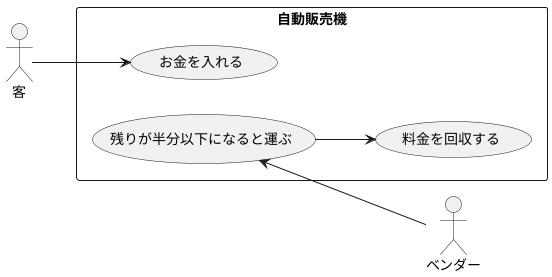 @startuml ユースケース図
left to right direction
actor 客
actor ベンダー
rectangle 自動販売機{
usecase お金を入れる
usecase 残りが半分以下になると運ぶ
usecase 料金を回収する
}
客 --> お金を入れる
残りが半分以下になると運ぶ <-- ベンダー
残りが半分以下になると運ぶ --> 料金を回収する
@enduml